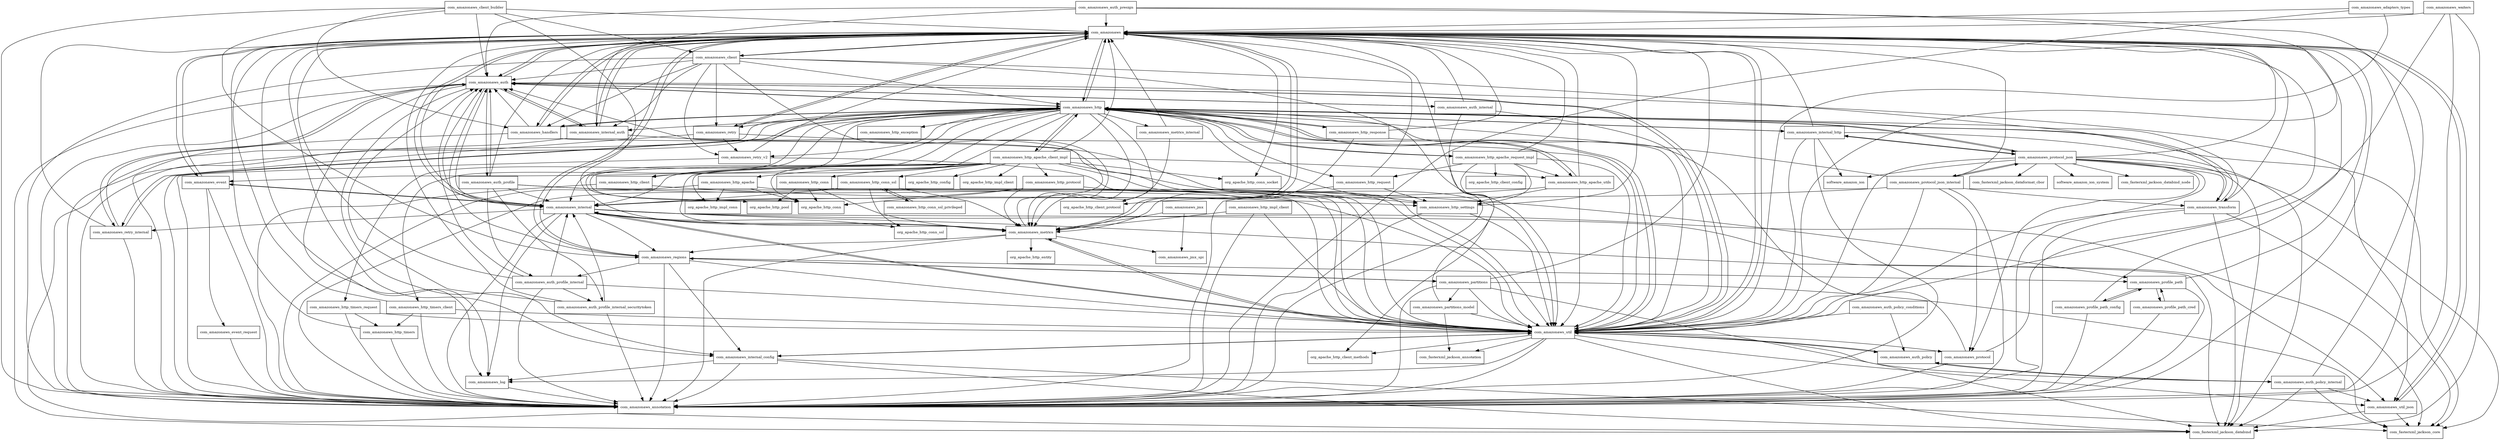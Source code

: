 digraph aws_java_sdk_core_1_11_306_package_dependencies {
  node [shape = box, fontsize=10.0];
  com_amazonaws -> com_amazonaws_annotation;
  com_amazonaws -> com_amazonaws_auth;
  com_amazonaws -> com_amazonaws_client;
  com_amazonaws -> com_amazonaws_event;
  com_amazonaws -> com_amazonaws_handlers;
  com_amazonaws -> com_amazonaws_http;
  com_amazonaws -> com_amazonaws_internal;
  com_amazonaws -> com_amazonaws_internal_auth;
  com_amazonaws -> com_amazonaws_internal_config;
  com_amazonaws -> com_amazonaws_log;
  com_amazonaws -> com_amazonaws_metrics;
  com_amazonaws -> com_amazonaws_regions;
  com_amazonaws -> com_amazonaws_retry;
  com_amazonaws -> com_amazonaws_util;
  com_amazonaws -> com_amazonaws_util_json;
  com_amazonaws -> org_apache_http_conn_socket;
  com_amazonaws_adapters_types -> com_amazonaws;
  com_amazonaws_adapters_types -> com_amazonaws_annotation;
  com_amazonaws_adapters_types -> com_amazonaws_util;
  com_amazonaws_auth -> com_amazonaws;
  com_amazonaws_auth -> com_amazonaws_annotation;
  com_amazonaws_auth -> com_amazonaws_auth_internal;
  com_amazonaws_auth -> com_amazonaws_auth_profile;
  com_amazonaws_auth -> com_amazonaws_http;
  com_amazonaws_auth -> com_amazonaws_internal;
  com_amazonaws_auth -> com_amazonaws_internal_auth;
  com_amazonaws_auth -> com_amazonaws_internal_config;
  com_amazonaws_auth -> com_amazonaws_log;
  com_amazonaws_auth -> com_amazonaws_retry_internal;
  com_amazonaws_auth -> com_amazonaws_util;
  com_amazonaws_auth -> com_amazonaws_util_json;
  com_amazonaws_auth -> com_fasterxml_jackson_databind;
  com_amazonaws_auth_internal -> com_amazonaws;
  com_amazonaws_auth_internal -> com_amazonaws_annotation;
  com_amazonaws_auth_internal -> com_amazonaws_auth;
  com_amazonaws_auth_internal -> com_amazonaws_util;
  com_amazonaws_auth_policy -> com_amazonaws_auth_policy_internal;
  com_amazonaws_auth_policy -> com_amazonaws_util;
  com_amazonaws_auth_policy_conditions -> com_amazonaws_auth_policy;
  com_amazonaws_auth_policy_conditions -> com_amazonaws_util;
  com_amazonaws_auth_policy_internal -> com_amazonaws;
  com_amazonaws_auth_policy_internal -> com_amazonaws_auth_policy;
  com_amazonaws_auth_policy_internal -> com_amazonaws_util;
  com_amazonaws_auth_policy_internal -> com_amazonaws_util_json;
  com_amazonaws_auth_policy_internal -> com_fasterxml_jackson_core;
  com_amazonaws_auth_policy_internal -> com_fasterxml_jackson_databind;
  com_amazonaws_auth_presign -> com_amazonaws;
  com_amazonaws_auth_presign -> com_amazonaws_annotation;
  com_amazonaws_auth_presign -> com_amazonaws_auth;
  com_amazonaws_auth_presign -> com_amazonaws_internal_auth;
  com_amazonaws_auth_presign -> com_amazonaws_util;
  com_amazonaws_auth_profile -> com_amazonaws;
  com_amazonaws_auth_profile -> com_amazonaws_auth;
  com_amazonaws_auth_profile -> com_amazonaws_auth_profile_internal;
  com_amazonaws_auth_profile -> com_amazonaws_auth_profile_internal_securitytoken;
  com_amazonaws_auth_profile -> com_amazonaws_internal;
  com_amazonaws_auth_profile -> com_amazonaws_profile_path;
  com_amazonaws_auth_profile -> com_amazonaws_util;
  com_amazonaws_auth_profile_internal -> com_amazonaws;
  com_amazonaws_auth_profile_internal -> com_amazonaws_annotation;
  com_amazonaws_auth_profile_internal -> com_amazonaws_auth;
  com_amazonaws_auth_profile_internal -> com_amazonaws_auth_profile_internal_securitytoken;
  com_amazonaws_auth_profile_internal -> com_amazonaws_internal;
  com_amazonaws_auth_profile_internal -> com_amazonaws_util;
  com_amazonaws_auth_profile_internal_securitytoken -> com_amazonaws;
  com_amazonaws_auth_profile_internal_securitytoken -> com_amazonaws_annotation;
  com_amazonaws_auth_profile_internal_securitytoken -> com_amazonaws_auth;
  com_amazonaws_auth_profile_internal_securitytoken -> com_amazonaws_internal;
  com_amazonaws_client -> com_amazonaws;
  com_amazonaws_client -> com_amazonaws_annotation;
  com_amazonaws_client -> com_amazonaws_auth;
  com_amazonaws_client -> com_amazonaws_handlers;
  com_amazonaws_client -> com_amazonaws_http;
  com_amazonaws_client -> com_amazonaws_internal_auth;
  com_amazonaws_client -> com_amazonaws_metrics;
  com_amazonaws_client -> com_amazonaws_retry;
  com_amazonaws_client -> com_amazonaws_retry_v2;
  com_amazonaws_client -> com_amazonaws_transform;
  com_amazonaws_client -> com_amazonaws_util;
  com_amazonaws_client_builder -> com_amazonaws;
  com_amazonaws_client_builder -> com_amazonaws_annotation;
  com_amazonaws_client_builder -> com_amazonaws_auth;
  com_amazonaws_client_builder -> com_amazonaws_client;
  com_amazonaws_client_builder -> com_amazonaws_handlers;
  com_amazonaws_client_builder -> com_amazonaws_metrics;
  com_amazonaws_client_builder -> com_amazonaws_regions;
  com_amazonaws_event -> com_amazonaws;
  com_amazonaws_event -> com_amazonaws_annotation;
  com_amazonaws_event -> com_amazonaws_event_request;
  com_amazonaws_event -> com_amazonaws_internal;
  com_amazonaws_event_request -> com_amazonaws_annotation;
  com_amazonaws_handlers -> com_amazonaws;
  com_amazonaws_handlers -> com_amazonaws_annotation;
  com_amazonaws_handlers -> com_amazonaws_auth;
  com_amazonaws_handlers -> com_amazonaws_http;
  com_amazonaws_handlers -> com_amazonaws_util;
  com_amazonaws_http -> com_amazonaws;
  com_amazonaws_http -> com_amazonaws_annotation;
  com_amazonaws_http -> com_amazonaws_auth;
  com_amazonaws_http -> com_amazonaws_event;
  com_amazonaws_http -> com_amazonaws_handlers;
  com_amazonaws_http -> com_amazonaws_http_apache_client_impl;
  com_amazonaws_http -> com_amazonaws_http_apache_request_impl;
  com_amazonaws_http -> com_amazonaws_http_apache_utils;
  com_amazonaws_http -> com_amazonaws_http_client;
  com_amazonaws_http -> com_amazonaws_http_exception;
  com_amazonaws_http -> com_amazonaws_http_request;
  com_amazonaws_http -> com_amazonaws_http_response;
  com_amazonaws_http -> com_amazonaws_http_settings;
  com_amazonaws_http -> com_amazonaws_http_timers_client;
  com_amazonaws_http -> com_amazonaws_http_timers_request;
  com_amazonaws_http -> com_amazonaws_internal;
  com_amazonaws_http -> com_amazonaws_internal_auth;
  com_amazonaws_http -> com_amazonaws_internal_http;
  com_amazonaws_http -> com_amazonaws_metrics;
  com_amazonaws_http -> com_amazonaws_metrics_internal;
  com_amazonaws_http -> com_amazonaws_protocol_json;
  com_amazonaws_http -> com_amazonaws_retry;
  com_amazonaws_http -> com_amazonaws_retry_internal;
  com_amazonaws_http -> com_amazonaws_retry_v2;
  com_amazonaws_http -> com_amazonaws_transform;
  com_amazonaws_http -> com_amazonaws_util;
  com_amazonaws_http -> com_fasterxml_jackson_core;
  com_amazonaws_http -> com_fasterxml_jackson_databind;
  com_amazonaws_http -> org_apache_http_client_protocol;
  com_amazonaws_http -> org_apache_http_conn;
  com_amazonaws_http -> org_apache_http_pool;
  com_amazonaws_http_apache -> com_amazonaws_annotation;
  com_amazonaws_http_apache -> com_amazonaws_util;
  com_amazonaws_http_apache -> org_apache_http_conn;
  com_amazonaws_http_apache -> org_apache_http_impl_conn;
  com_amazonaws_http_apache_client_impl -> com_amazonaws;
  com_amazonaws_http_apache_client_impl -> com_amazonaws_http;
  com_amazonaws_http_apache_client_impl -> com_amazonaws_http_apache;
  com_amazonaws_http_apache_client_impl -> com_amazonaws_http_apache_utils;
  com_amazonaws_http_apache_client_impl -> com_amazonaws_http_client;
  com_amazonaws_http_apache_client_impl -> com_amazonaws_http_conn;
  com_amazonaws_http_apache_client_impl -> com_amazonaws_http_conn_ssl;
  com_amazonaws_http_apache_client_impl -> com_amazonaws_http_protocol;
  com_amazonaws_http_apache_client_impl -> com_amazonaws_http_settings;
  com_amazonaws_http_apache_client_impl -> com_amazonaws_internal;
  com_amazonaws_http_apache_client_impl -> com_amazonaws_util;
  com_amazonaws_http_apache_client_impl -> org_apache_http_config;
  com_amazonaws_http_apache_client_impl -> org_apache_http_conn;
  com_amazonaws_http_apache_client_impl -> org_apache_http_conn_socket;
  com_amazonaws_http_apache_client_impl -> org_apache_http_conn_ssl;
  com_amazonaws_http_apache_client_impl -> org_apache_http_impl_client;
  com_amazonaws_http_apache_client_impl -> org_apache_http_impl_conn;
  com_amazonaws_http_apache_request_impl -> com_amazonaws;
  com_amazonaws_http_apache_request_impl -> com_amazonaws_http;
  com_amazonaws_http_apache_request_impl -> com_amazonaws_http_apache_utils;
  com_amazonaws_http_apache_request_impl -> com_amazonaws_http_request;
  com_amazonaws_http_apache_request_impl -> com_amazonaws_http_settings;
  com_amazonaws_http_apache_request_impl -> com_amazonaws_util;
  com_amazonaws_http_apache_request_impl -> org_apache_http_client_config;
  com_amazonaws_http_apache_request_impl -> org_apache_http_client_methods;
  com_amazonaws_http_apache_utils -> com_amazonaws;
  com_amazonaws_http_apache_utils -> com_amazonaws_http;
  com_amazonaws_http_apache_utils -> com_amazonaws_http_settings;
  com_amazonaws_http_apache_utils -> com_amazonaws_util;
  com_amazonaws_http_apache_utils -> org_apache_http_client_protocol;
  com_amazonaws_http_client -> com_amazonaws_annotation;
  com_amazonaws_http_client -> com_amazonaws_http_settings;
  com_amazonaws_http_conn -> com_amazonaws_metrics;
  com_amazonaws_http_conn -> com_amazonaws_util;
  com_amazonaws_http_conn -> org_apache_http_conn;
  com_amazonaws_http_conn -> org_apache_http_pool;
  com_amazonaws_http_conn_ssl -> com_amazonaws_annotation;
  com_amazonaws_http_conn_ssl -> com_amazonaws_http_conn_ssl_privileged;
  com_amazonaws_http_conn_ssl -> com_amazonaws_internal;
  com_amazonaws_http_conn_ssl -> com_amazonaws_metrics;
  com_amazonaws_http_conn_ssl -> com_amazonaws_util;
  com_amazonaws_http_conn_ssl -> org_apache_http_conn_ssl;
  com_amazonaws_http_conn_ssl_privileged -> com_amazonaws_http_conn_ssl;
  com_amazonaws_http_impl_client -> com_amazonaws_annotation;
  com_amazonaws_http_impl_client -> com_amazonaws_metrics;
  com_amazonaws_http_impl_client -> com_amazonaws_util;
  com_amazonaws_http_protocol -> com_amazonaws_internal;
  com_amazonaws_http_protocol -> com_amazonaws_metrics;
  com_amazonaws_http_protocol -> com_amazonaws_util;
  com_amazonaws_http_protocol -> org_apache_http_conn;
  com_amazonaws_http_request -> com_amazonaws;
  com_amazonaws_http_request -> com_amazonaws_annotation;
  com_amazonaws_http_request -> com_amazonaws_http_settings;
  com_amazonaws_http_response -> com_amazonaws;
  com_amazonaws_http_response -> com_amazonaws_http;
  com_amazonaws_http_response -> com_amazonaws_metrics;
  com_amazonaws_http_response -> com_amazonaws_util;
  com_amazonaws_http_settings -> com_amazonaws;
  com_amazonaws_http_settings -> com_amazonaws_annotation;
  com_amazonaws_http_settings -> com_amazonaws_util;
  com_amazonaws_http_timers -> com_amazonaws;
  com_amazonaws_http_timers -> com_amazonaws_annotation;
  com_amazonaws_http_timers_client -> com_amazonaws;
  com_amazonaws_http_timers_client -> com_amazonaws_annotation;
  com_amazonaws_http_timers_client -> com_amazonaws_http_timers;
  com_amazonaws_http_timers_client -> com_amazonaws_util;
  com_amazonaws_http_timers_request -> com_amazonaws_annotation;
  com_amazonaws_http_timers_request -> com_amazonaws_http_timers;
  com_amazonaws_http_timers_request -> com_amazonaws_util;
  com_amazonaws_internal -> com_amazonaws;
  com_amazonaws_internal -> com_amazonaws_annotation;
  com_amazonaws_internal -> com_amazonaws_auth;
  com_amazonaws_internal -> com_amazonaws_event;
  com_amazonaws_internal -> com_amazonaws_log;
  com_amazonaws_internal -> com_amazonaws_metrics;
  com_amazonaws_internal -> com_amazonaws_regions;
  com_amazonaws_internal -> com_amazonaws_retry_internal;
  com_amazonaws_internal -> com_amazonaws_util;
  com_amazonaws_internal -> com_amazonaws_util_json;
  com_amazonaws_internal -> com_fasterxml_jackson_core;
  com_amazonaws_internal -> com_fasterxml_jackson_databind;
  com_amazonaws_internal -> org_apache_http_conn_ssl;
  com_amazonaws_internal_auth -> com_amazonaws;
  com_amazonaws_internal_auth -> com_amazonaws_annotation;
  com_amazonaws_internal_auth -> com_amazonaws_auth;
  com_amazonaws_internal_auth -> com_amazonaws_util;
  com_amazonaws_internal_config -> com_amazonaws_annotation;
  com_amazonaws_internal_config -> com_amazonaws_log;
  com_amazonaws_internal_config -> com_amazonaws_util;
  com_amazonaws_internal_config -> com_fasterxml_jackson_core;
  com_amazonaws_internal_config -> com_fasterxml_jackson_databind;
  com_amazonaws_internal_http -> com_amazonaws;
  com_amazonaws_internal_http -> com_amazonaws_annotation;
  com_amazonaws_internal_http -> com_amazonaws_http;
  com_amazonaws_internal_http -> com_amazonaws_protocol_json;
  com_amazonaws_internal_http -> com_amazonaws_util;
  com_amazonaws_internal_http -> com_fasterxml_jackson_databind;
  com_amazonaws_internal_http -> software_amazon_ion;
  com_amazonaws_jmx -> com_amazonaws_jmx_spi;
  com_amazonaws_jmx -> com_amazonaws_metrics;
  com_amazonaws_log -> com_amazonaws_annotation;
  com_amazonaws_metrics -> com_amazonaws;
  com_amazonaws_metrics -> com_amazonaws_annotation;
  com_amazonaws_metrics -> com_amazonaws_auth;
  com_amazonaws_metrics -> com_amazonaws_internal;
  com_amazonaws_metrics -> com_amazonaws_jmx_spi;
  com_amazonaws_metrics -> com_amazonaws_regions;
  com_amazonaws_metrics -> com_amazonaws_util;
  com_amazonaws_metrics -> org_apache_http_entity;
  com_amazonaws_metrics_internal -> com_amazonaws;
  com_amazonaws_metrics_internal -> com_amazonaws_metrics;
  com_amazonaws_partitions -> com_amazonaws;
  com_amazonaws_partitions -> com_amazonaws_annotation;
  com_amazonaws_partitions -> com_amazonaws_partitions_model;
  com_amazonaws_partitions -> com_amazonaws_regions;
  com_amazonaws_partitions -> com_amazonaws_util;
  com_amazonaws_partitions -> com_fasterxml_jackson_core;
  com_amazonaws_partitions -> com_fasterxml_jackson_databind;
  com_amazonaws_partitions_model -> com_amazonaws;
  com_amazonaws_partitions_model -> com_amazonaws_util;
  com_amazonaws_partitions_model -> com_fasterxml_jackson_annotation;
  com_amazonaws_profile_path -> com_amazonaws;
  com_amazonaws_profile_path -> com_amazonaws_annotation;
  com_amazonaws_profile_path -> com_amazonaws_profile_path_config;
  com_amazonaws_profile_path -> com_amazonaws_profile_path_cred;
  com_amazonaws_profile_path_config -> com_amazonaws;
  com_amazonaws_profile_path_config -> com_amazonaws_annotation;
  com_amazonaws_profile_path_config -> com_amazonaws_profile_path;
  com_amazonaws_profile_path_cred -> com_amazonaws_annotation;
  com_amazonaws_profile_path_cred -> com_amazonaws_profile_path;
  com_amazonaws_protocol -> com_amazonaws;
  com_amazonaws_protocol -> com_amazonaws_annotation;
  com_amazonaws_protocol -> com_amazonaws_http;
  com_amazonaws_protocol_json -> com_amazonaws;
  com_amazonaws_protocol_json -> com_amazonaws_annotation;
  com_amazonaws_protocol_json -> com_amazonaws_http;
  com_amazonaws_protocol_json -> com_amazonaws_internal_http;
  com_amazonaws_protocol_json -> com_amazonaws_protocol;
  com_amazonaws_protocol_json -> com_amazonaws_protocol_json_internal;
  com_amazonaws_protocol_json -> com_amazonaws_transform;
  com_amazonaws_protocol_json -> com_amazonaws_util;
  com_amazonaws_protocol_json -> com_fasterxml_jackson_core;
  com_amazonaws_protocol_json -> com_fasterxml_jackson_databind;
  com_amazonaws_protocol_json -> com_fasterxml_jackson_databind_node;
  com_amazonaws_protocol_json -> com_fasterxml_jackson_dataformat_cbor;
  com_amazonaws_protocol_json -> software_amazon_ion;
  com_amazonaws_protocol_json -> software_amazon_ion_system;
  com_amazonaws_protocol_json_internal -> com_amazonaws;
  com_amazonaws_protocol_json_internal -> com_amazonaws_annotation;
  com_amazonaws_protocol_json_internal -> com_amazonaws_http;
  com_amazonaws_protocol_json_internal -> com_amazonaws_internal;
  com_amazonaws_protocol_json_internal -> com_amazonaws_protocol;
  com_amazonaws_protocol_json_internal -> com_amazonaws_protocol_json;
  com_amazonaws_protocol_json_internal -> com_amazonaws_transform;
  com_amazonaws_protocol_json_internal -> com_amazonaws_util;
  com_amazonaws_regions -> com_amazonaws;
  com_amazonaws_regions -> com_amazonaws_annotation;
  com_amazonaws_regions -> com_amazonaws_auth;
  com_amazonaws_regions -> com_amazonaws_auth_profile_internal;
  com_amazonaws_regions -> com_amazonaws_internal_config;
  com_amazonaws_regions -> com_amazonaws_partitions;
  com_amazonaws_regions -> com_amazonaws_profile_path;
  com_amazonaws_regions -> com_amazonaws_util;
  com_amazonaws_retry -> com_amazonaws;
  com_amazonaws_retry -> com_amazonaws_annotation;
  com_amazonaws_retry -> com_amazonaws_retry_v2;
  com_amazonaws_retry -> com_amazonaws_util;
  com_amazonaws_retry_internal -> com_amazonaws;
  com_amazonaws_retry_internal -> com_amazonaws_annotation;
  com_amazonaws_retry_internal -> com_amazonaws_auth;
  com_amazonaws_retry_internal -> com_amazonaws_http;
  com_amazonaws_retry_v2 -> com_amazonaws;
  com_amazonaws_retry_v2 -> com_amazonaws_annotation;
  com_amazonaws_retry_v2 -> com_amazonaws_util;
  com_amazonaws_transform -> com_amazonaws;
  com_amazonaws_transform -> com_amazonaws_annotation;
  com_amazonaws_transform -> com_amazonaws_http;
  com_amazonaws_transform -> com_amazonaws_util;
  com_amazonaws_transform -> com_fasterxml_jackson_core;
  com_amazonaws_transform -> com_fasterxml_jackson_databind;
  com_amazonaws_util -> com_amazonaws;
  com_amazonaws_util -> com_amazonaws_annotation;
  com_amazonaws_util -> com_amazonaws_auth;
  com_amazonaws_util -> com_amazonaws_auth_policy;
  com_amazonaws_util -> com_amazonaws_http;
  com_amazonaws_util -> com_amazonaws_internal;
  com_amazonaws_util -> com_amazonaws_internal_config;
  com_amazonaws_util -> com_amazonaws_log;
  com_amazonaws_util -> com_amazonaws_metrics;
  com_amazonaws_util -> com_amazonaws_protocol;
  com_amazonaws_util -> com_amazonaws_util_json;
  com_amazonaws_util -> com_fasterxml_jackson_annotation;
  com_amazonaws_util -> com_fasterxml_jackson_databind;
  com_amazonaws_util -> org_apache_http_client_methods;
  com_amazonaws_util_json -> com_amazonaws;
  com_amazonaws_util_json -> com_fasterxml_jackson_core;
  com_amazonaws_util_json -> com_fasterxml_jackson_databind;
  com_amazonaws_waiters -> com_amazonaws;
  com_amazonaws_waiters -> com_amazonaws_annotation;
  com_amazonaws_waiters -> com_amazonaws_util;
  com_amazonaws_waiters -> com_fasterxml_jackson_databind;
}
